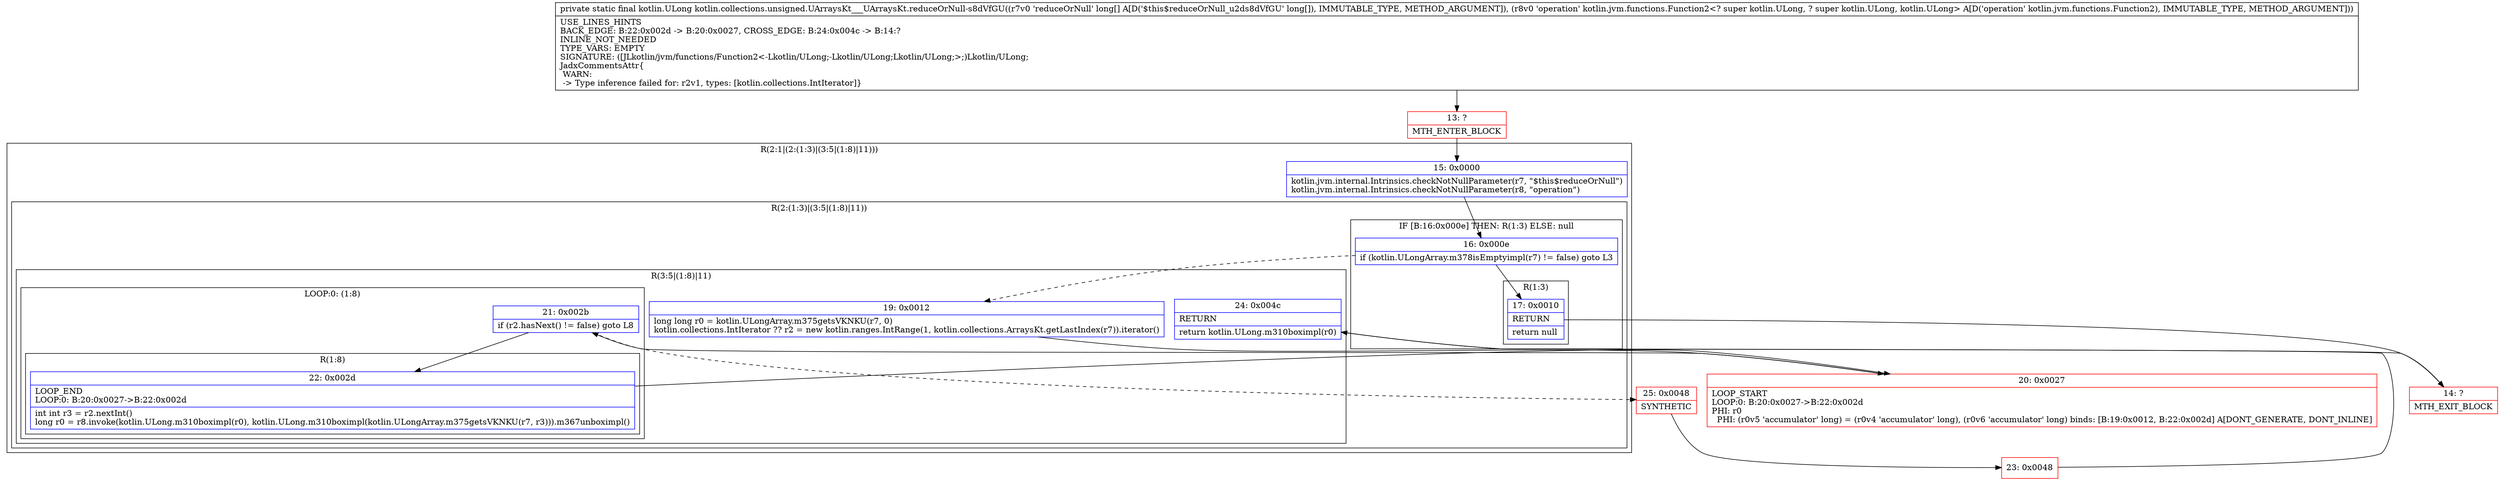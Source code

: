 digraph "CFG forkotlin.collections.unsigned.UArraysKt___UArraysKt.reduceOrNull\-s8dVfGU([JLkotlin\/jvm\/functions\/Function2;)Lkotlin\/ULong;" {
subgraph cluster_Region_1481503608 {
label = "R(2:1|(2:(1:3)|(3:5|(1:8)|11)))";
node [shape=record,color=blue];
Node_15 [shape=record,label="{15\:\ 0x0000|kotlin.jvm.internal.Intrinsics.checkNotNullParameter(r7, \"$this$reduceOrNull\")\lkotlin.jvm.internal.Intrinsics.checkNotNullParameter(r8, \"operation\")\l}"];
subgraph cluster_Region_242834360 {
label = "R(2:(1:3)|(3:5|(1:8)|11))";
node [shape=record,color=blue];
subgraph cluster_IfRegion_1105959122 {
label = "IF [B:16:0x000e] THEN: R(1:3) ELSE: null";
node [shape=record,color=blue];
Node_16 [shape=record,label="{16\:\ 0x000e|if (kotlin.ULongArray.m378isEmptyimpl(r7) != false) goto L3\l}"];
subgraph cluster_Region_1289482340 {
label = "R(1:3)";
node [shape=record,color=blue];
Node_17 [shape=record,label="{17\:\ 0x0010|RETURN\l|return null\l}"];
}
}
subgraph cluster_Region_2011326925 {
label = "R(3:5|(1:8)|11)";
node [shape=record,color=blue];
Node_19 [shape=record,label="{19\:\ 0x0012|long long r0 = kotlin.ULongArray.m375getsVKNKU(r7, 0)\lkotlin.collections.IntIterator ?? r2 = new kotlin.ranges.IntRange(1, kotlin.collections.ArraysKt.getLastIndex(r7)).iterator()\l}"];
subgraph cluster_LoopRegion_1901591136 {
label = "LOOP:0: (1:8)";
node [shape=record,color=blue];
Node_21 [shape=record,label="{21\:\ 0x002b|if (r2.hasNext() != false) goto L8\l}"];
subgraph cluster_Region_1138158113 {
label = "R(1:8)";
node [shape=record,color=blue];
Node_22 [shape=record,label="{22\:\ 0x002d|LOOP_END\lLOOP:0: B:20:0x0027\-\>B:22:0x002d\l|int int r3 = r2.nextInt()\llong r0 = r8.invoke(kotlin.ULong.m310boximpl(r0), kotlin.ULong.m310boximpl(kotlin.ULongArray.m375getsVKNKU(r7, r3))).m367unboximpl()\l}"];
}
}
Node_24 [shape=record,label="{24\:\ 0x004c|RETURN\l|return kotlin.ULong.m310boximpl(r0)\l}"];
}
}
}
Node_13 [shape=record,color=red,label="{13\:\ ?|MTH_ENTER_BLOCK\l}"];
Node_14 [shape=record,color=red,label="{14\:\ ?|MTH_EXIT_BLOCK\l}"];
Node_20 [shape=record,color=red,label="{20\:\ 0x0027|LOOP_START\lLOOP:0: B:20:0x0027\-\>B:22:0x002d\lPHI: r0 \l  PHI: (r0v5 'accumulator' long) = (r0v4 'accumulator' long), (r0v6 'accumulator' long) binds: [B:19:0x0012, B:22:0x002d] A[DONT_GENERATE, DONT_INLINE]\l}"];
Node_25 [shape=record,color=red,label="{25\:\ 0x0048|SYNTHETIC\l}"];
Node_23 [shape=record,color=red,label="{23\:\ 0x0048}"];
MethodNode[shape=record,label="{private static final kotlin.ULong kotlin.collections.unsigned.UArraysKt___UArraysKt.reduceOrNull\-s8dVfGU((r7v0 'reduceOrNull' long[] A[D('$this$reduceOrNull_u2ds8dVfGU' long[]), IMMUTABLE_TYPE, METHOD_ARGUMENT]), (r8v0 'operation' kotlin.jvm.functions.Function2\<? super kotlin.ULong, ? super kotlin.ULong, kotlin.ULong\> A[D('operation' kotlin.jvm.functions.Function2), IMMUTABLE_TYPE, METHOD_ARGUMENT]))  | USE_LINES_HINTS\lBACK_EDGE: B:22:0x002d \-\> B:20:0x0027, CROSS_EDGE: B:24:0x004c \-\> B:14:?\lINLINE_NOT_NEEDED\lTYPE_VARS: EMPTY\lSIGNATURE: ([JLkotlin\/jvm\/functions\/Function2\<\-Lkotlin\/ULong;\-Lkotlin\/ULong;Lkotlin\/ULong;\>;)Lkotlin\/ULong;\lJadxCommentsAttr\{\l WARN: \l \-\> Type inference failed for: r2v1, types: [kotlin.collections.IntIterator]\}\l}"];
MethodNode -> Node_13;Node_15 -> Node_16;
Node_16 -> Node_17;
Node_16 -> Node_19[style=dashed];
Node_17 -> Node_14;
Node_19 -> Node_20;
Node_21 -> Node_22;
Node_21 -> Node_25[style=dashed];
Node_22 -> Node_20;
Node_24 -> Node_14;
Node_13 -> Node_15;
Node_20 -> Node_21;
Node_25 -> Node_23;
Node_23 -> Node_24;
}

